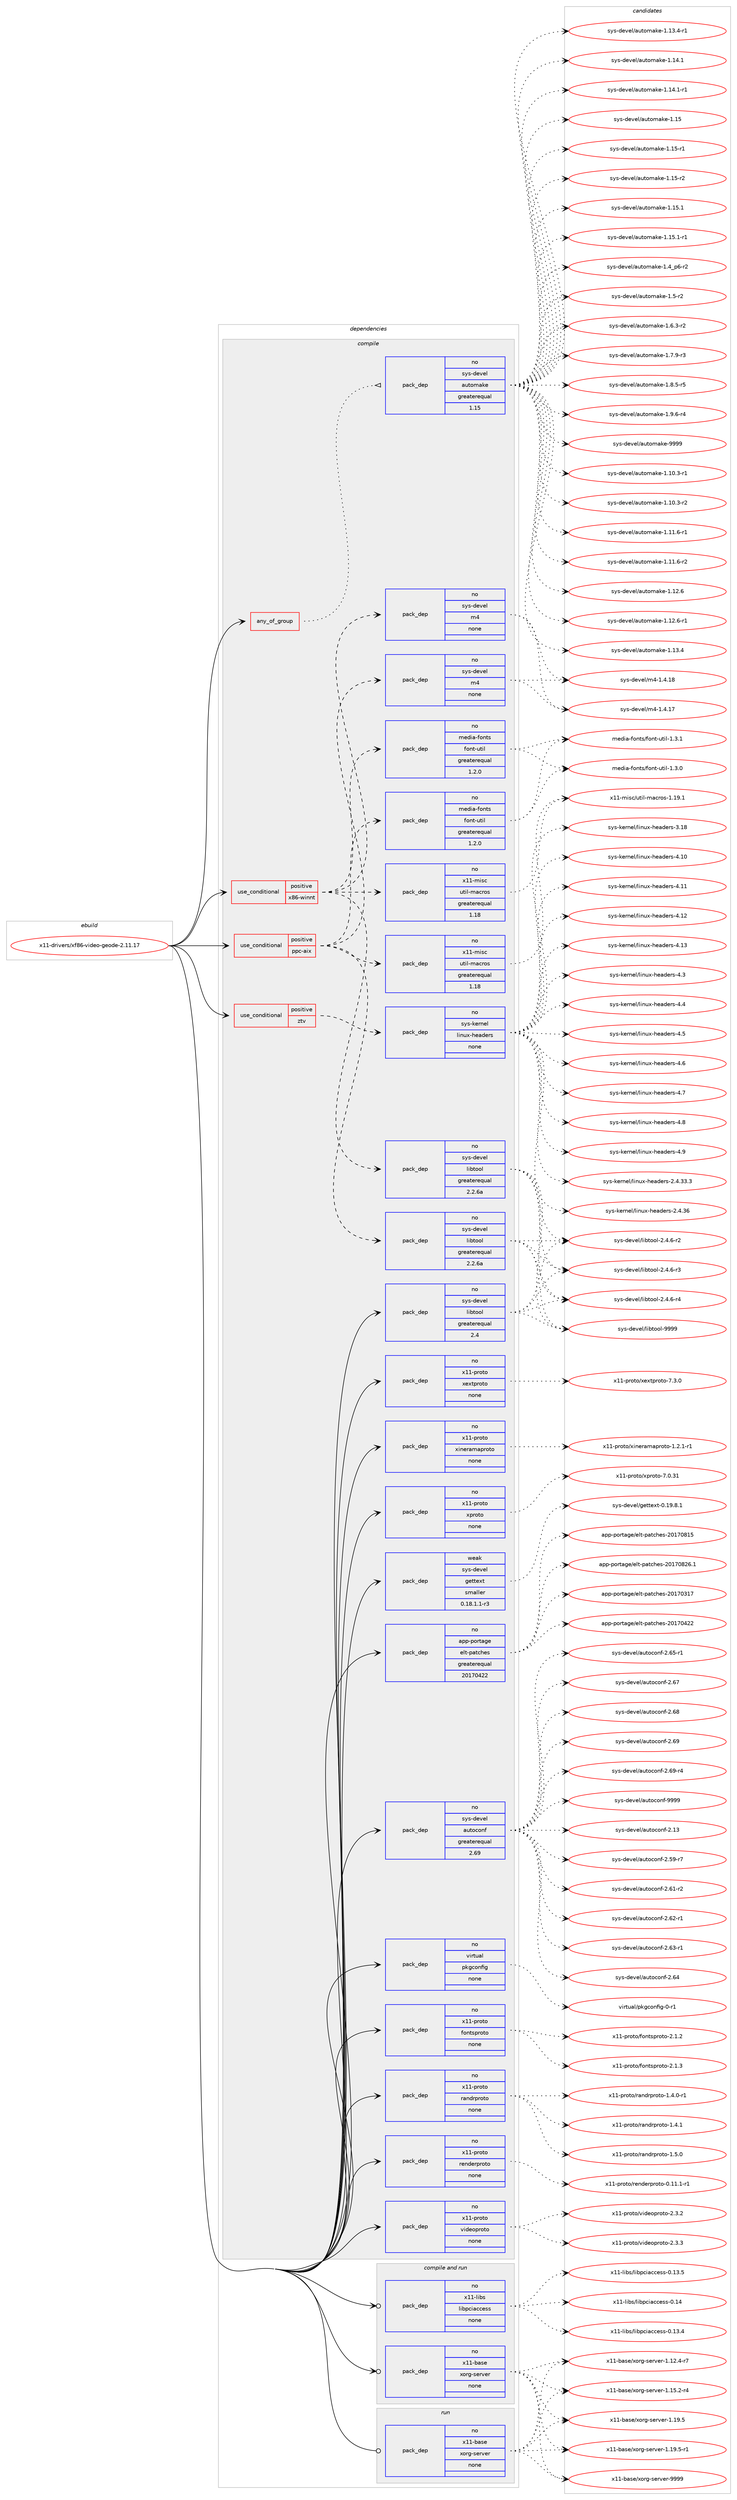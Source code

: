 digraph prolog {

# *************
# Graph options
# *************

newrank=true;
concentrate=true;
compound=true;
graph [rankdir=LR,fontname=Helvetica,fontsize=10,ranksep=1.5];#, ranksep=2.5, nodesep=0.2];
edge  [arrowhead=vee];
node  [fontname=Helvetica,fontsize=10];

# **********
# The ebuild
# **********

subgraph cluster_leftcol {
color=gray;
rank=same;
label=<<i>ebuild</i>>;
id [label="x11-drivers/xf86-video-geode-2.11.17", color=red, width=4, href="../x11-drivers/xf86-video-geode-2.11.17.svg"];
}

# ****************
# The dependencies
# ****************

subgraph cluster_midcol {
color=gray;
label=<<i>dependencies</i>>;
subgraph cluster_compile {
fillcolor="#eeeeee";
style=filled;
label=<<i>compile</i>>;
subgraph any9170 {
dependency513819 [label=<<TABLE BORDER="0" CELLBORDER="1" CELLSPACING="0" CELLPADDING="4"><TR><TD CELLPADDING="10">any_of_group</TD></TR></TABLE>>, shape=none, color=red];subgraph pack382363 {
dependency513820 [label=<<TABLE BORDER="0" CELLBORDER="1" CELLSPACING="0" CELLPADDING="4" WIDTH="220"><TR><TD ROWSPAN="6" CELLPADDING="30">pack_dep</TD></TR><TR><TD WIDTH="110">no</TD></TR><TR><TD>sys-devel</TD></TR><TR><TD>automake</TD></TR><TR><TD>greaterequal</TD></TR><TR><TD>1.15</TD></TR></TABLE>>, shape=none, color=blue];
}
dependency513819:e -> dependency513820:w [weight=20,style="dotted",arrowhead="oinv"];
}
id:e -> dependency513819:w [weight=20,style="solid",arrowhead="vee"];
subgraph cond121947 {
dependency513821 [label=<<TABLE BORDER="0" CELLBORDER="1" CELLSPACING="0" CELLPADDING="4"><TR><TD ROWSPAN="3" CELLPADDING="10">use_conditional</TD></TR><TR><TD>positive</TD></TR><TR><TD>ppc-aix</TD></TR></TABLE>>, shape=none, color=red];
subgraph pack382364 {
dependency513822 [label=<<TABLE BORDER="0" CELLBORDER="1" CELLSPACING="0" CELLPADDING="4" WIDTH="220"><TR><TD ROWSPAN="6" CELLPADDING="30">pack_dep</TD></TR><TR><TD WIDTH="110">no</TD></TR><TR><TD>sys-devel</TD></TR><TR><TD>libtool</TD></TR><TR><TD>greaterequal</TD></TR><TR><TD>2.2.6a</TD></TR></TABLE>>, shape=none, color=blue];
}
dependency513821:e -> dependency513822:w [weight=20,style="dashed",arrowhead="vee"];
subgraph pack382365 {
dependency513823 [label=<<TABLE BORDER="0" CELLBORDER="1" CELLSPACING="0" CELLPADDING="4" WIDTH="220"><TR><TD ROWSPAN="6" CELLPADDING="30">pack_dep</TD></TR><TR><TD WIDTH="110">no</TD></TR><TR><TD>sys-devel</TD></TR><TR><TD>m4</TD></TR><TR><TD>none</TD></TR><TR><TD></TD></TR></TABLE>>, shape=none, color=blue];
}
dependency513821:e -> dependency513823:w [weight=20,style="dashed",arrowhead="vee"];
subgraph pack382366 {
dependency513824 [label=<<TABLE BORDER="0" CELLBORDER="1" CELLSPACING="0" CELLPADDING="4" WIDTH="220"><TR><TD ROWSPAN="6" CELLPADDING="30">pack_dep</TD></TR><TR><TD WIDTH="110">no</TD></TR><TR><TD>x11-misc</TD></TR><TR><TD>util-macros</TD></TR><TR><TD>greaterequal</TD></TR><TR><TD>1.18</TD></TR></TABLE>>, shape=none, color=blue];
}
dependency513821:e -> dependency513824:w [weight=20,style="dashed",arrowhead="vee"];
subgraph pack382367 {
dependency513825 [label=<<TABLE BORDER="0" CELLBORDER="1" CELLSPACING="0" CELLPADDING="4" WIDTH="220"><TR><TD ROWSPAN="6" CELLPADDING="30">pack_dep</TD></TR><TR><TD WIDTH="110">no</TD></TR><TR><TD>media-fonts</TD></TR><TR><TD>font-util</TD></TR><TR><TD>greaterequal</TD></TR><TR><TD>1.2.0</TD></TR></TABLE>>, shape=none, color=blue];
}
dependency513821:e -> dependency513825:w [weight=20,style="dashed",arrowhead="vee"];
}
id:e -> dependency513821:w [weight=20,style="solid",arrowhead="vee"];
subgraph cond121948 {
dependency513826 [label=<<TABLE BORDER="0" CELLBORDER="1" CELLSPACING="0" CELLPADDING="4"><TR><TD ROWSPAN="3" CELLPADDING="10">use_conditional</TD></TR><TR><TD>positive</TD></TR><TR><TD>x86-winnt</TD></TR></TABLE>>, shape=none, color=red];
subgraph pack382368 {
dependency513827 [label=<<TABLE BORDER="0" CELLBORDER="1" CELLSPACING="0" CELLPADDING="4" WIDTH="220"><TR><TD ROWSPAN="6" CELLPADDING="30">pack_dep</TD></TR><TR><TD WIDTH="110">no</TD></TR><TR><TD>sys-devel</TD></TR><TR><TD>libtool</TD></TR><TR><TD>greaterequal</TD></TR><TR><TD>2.2.6a</TD></TR></TABLE>>, shape=none, color=blue];
}
dependency513826:e -> dependency513827:w [weight=20,style="dashed",arrowhead="vee"];
subgraph pack382369 {
dependency513828 [label=<<TABLE BORDER="0" CELLBORDER="1" CELLSPACING="0" CELLPADDING="4" WIDTH="220"><TR><TD ROWSPAN="6" CELLPADDING="30">pack_dep</TD></TR><TR><TD WIDTH="110">no</TD></TR><TR><TD>sys-devel</TD></TR><TR><TD>m4</TD></TR><TR><TD>none</TD></TR><TR><TD></TD></TR></TABLE>>, shape=none, color=blue];
}
dependency513826:e -> dependency513828:w [weight=20,style="dashed",arrowhead="vee"];
subgraph pack382370 {
dependency513829 [label=<<TABLE BORDER="0" CELLBORDER="1" CELLSPACING="0" CELLPADDING="4" WIDTH="220"><TR><TD ROWSPAN="6" CELLPADDING="30">pack_dep</TD></TR><TR><TD WIDTH="110">no</TD></TR><TR><TD>x11-misc</TD></TR><TR><TD>util-macros</TD></TR><TR><TD>greaterequal</TD></TR><TR><TD>1.18</TD></TR></TABLE>>, shape=none, color=blue];
}
dependency513826:e -> dependency513829:w [weight=20,style="dashed",arrowhead="vee"];
subgraph pack382371 {
dependency513830 [label=<<TABLE BORDER="0" CELLBORDER="1" CELLSPACING="0" CELLPADDING="4" WIDTH="220"><TR><TD ROWSPAN="6" CELLPADDING="30">pack_dep</TD></TR><TR><TD WIDTH="110">no</TD></TR><TR><TD>media-fonts</TD></TR><TR><TD>font-util</TD></TR><TR><TD>greaterequal</TD></TR><TR><TD>1.2.0</TD></TR></TABLE>>, shape=none, color=blue];
}
dependency513826:e -> dependency513830:w [weight=20,style="dashed",arrowhead="vee"];
}
id:e -> dependency513826:w [weight=20,style="solid",arrowhead="vee"];
subgraph cond121949 {
dependency513831 [label=<<TABLE BORDER="0" CELLBORDER="1" CELLSPACING="0" CELLPADDING="4"><TR><TD ROWSPAN="3" CELLPADDING="10">use_conditional</TD></TR><TR><TD>positive</TD></TR><TR><TD>ztv</TD></TR></TABLE>>, shape=none, color=red];
subgraph pack382372 {
dependency513832 [label=<<TABLE BORDER="0" CELLBORDER="1" CELLSPACING="0" CELLPADDING="4" WIDTH="220"><TR><TD ROWSPAN="6" CELLPADDING="30">pack_dep</TD></TR><TR><TD WIDTH="110">no</TD></TR><TR><TD>sys-kernel</TD></TR><TR><TD>linux-headers</TD></TR><TR><TD>none</TD></TR><TR><TD></TD></TR></TABLE>>, shape=none, color=blue];
}
dependency513831:e -> dependency513832:w [weight=20,style="dashed",arrowhead="vee"];
}
id:e -> dependency513831:w [weight=20,style="solid",arrowhead="vee"];
subgraph pack382373 {
dependency513833 [label=<<TABLE BORDER="0" CELLBORDER="1" CELLSPACING="0" CELLPADDING="4" WIDTH="220"><TR><TD ROWSPAN="6" CELLPADDING="30">pack_dep</TD></TR><TR><TD WIDTH="110">no</TD></TR><TR><TD>app-portage</TD></TR><TR><TD>elt-patches</TD></TR><TR><TD>greaterequal</TD></TR><TR><TD>20170422</TD></TR></TABLE>>, shape=none, color=blue];
}
id:e -> dependency513833:w [weight=20,style="solid",arrowhead="vee"];
subgraph pack382374 {
dependency513834 [label=<<TABLE BORDER="0" CELLBORDER="1" CELLSPACING="0" CELLPADDING="4" WIDTH="220"><TR><TD ROWSPAN="6" CELLPADDING="30">pack_dep</TD></TR><TR><TD WIDTH="110">no</TD></TR><TR><TD>sys-devel</TD></TR><TR><TD>autoconf</TD></TR><TR><TD>greaterequal</TD></TR><TR><TD>2.69</TD></TR></TABLE>>, shape=none, color=blue];
}
id:e -> dependency513834:w [weight=20,style="solid",arrowhead="vee"];
subgraph pack382375 {
dependency513835 [label=<<TABLE BORDER="0" CELLBORDER="1" CELLSPACING="0" CELLPADDING="4" WIDTH="220"><TR><TD ROWSPAN="6" CELLPADDING="30">pack_dep</TD></TR><TR><TD WIDTH="110">no</TD></TR><TR><TD>sys-devel</TD></TR><TR><TD>libtool</TD></TR><TR><TD>greaterequal</TD></TR><TR><TD>2.4</TD></TR></TABLE>>, shape=none, color=blue];
}
id:e -> dependency513835:w [weight=20,style="solid",arrowhead="vee"];
subgraph pack382376 {
dependency513836 [label=<<TABLE BORDER="0" CELLBORDER="1" CELLSPACING="0" CELLPADDING="4" WIDTH="220"><TR><TD ROWSPAN="6" CELLPADDING="30">pack_dep</TD></TR><TR><TD WIDTH="110">no</TD></TR><TR><TD>virtual</TD></TR><TR><TD>pkgconfig</TD></TR><TR><TD>none</TD></TR><TR><TD></TD></TR></TABLE>>, shape=none, color=blue];
}
id:e -> dependency513836:w [weight=20,style="solid",arrowhead="vee"];
subgraph pack382377 {
dependency513837 [label=<<TABLE BORDER="0" CELLBORDER="1" CELLSPACING="0" CELLPADDING="4" WIDTH="220"><TR><TD ROWSPAN="6" CELLPADDING="30">pack_dep</TD></TR><TR><TD WIDTH="110">no</TD></TR><TR><TD>x11-proto</TD></TR><TR><TD>fontsproto</TD></TR><TR><TD>none</TD></TR><TR><TD></TD></TR></TABLE>>, shape=none, color=blue];
}
id:e -> dependency513837:w [weight=20,style="solid",arrowhead="vee"];
subgraph pack382378 {
dependency513838 [label=<<TABLE BORDER="0" CELLBORDER="1" CELLSPACING="0" CELLPADDING="4" WIDTH="220"><TR><TD ROWSPAN="6" CELLPADDING="30">pack_dep</TD></TR><TR><TD WIDTH="110">no</TD></TR><TR><TD>x11-proto</TD></TR><TR><TD>randrproto</TD></TR><TR><TD>none</TD></TR><TR><TD></TD></TR></TABLE>>, shape=none, color=blue];
}
id:e -> dependency513838:w [weight=20,style="solid",arrowhead="vee"];
subgraph pack382379 {
dependency513839 [label=<<TABLE BORDER="0" CELLBORDER="1" CELLSPACING="0" CELLPADDING="4" WIDTH="220"><TR><TD ROWSPAN="6" CELLPADDING="30">pack_dep</TD></TR><TR><TD WIDTH="110">no</TD></TR><TR><TD>x11-proto</TD></TR><TR><TD>renderproto</TD></TR><TR><TD>none</TD></TR><TR><TD></TD></TR></TABLE>>, shape=none, color=blue];
}
id:e -> dependency513839:w [weight=20,style="solid",arrowhead="vee"];
subgraph pack382380 {
dependency513840 [label=<<TABLE BORDER="0" CELLBORDER="1" CELLSPACING="0" CELLPADDING="4" WIDTH="220"><TR><TD ROWSPAN="6" CELLPADDING="30">pack_dep</TD></TR><TR><TD WIDTH="110">no</TD></TR><TR><TD>x11-proto</TD></TR><TR><TD>videoproto</TD></TR><TR><TD>none</TD></TR><TR><TD></TD></TR></TABLE>>, shape=none, color=blue];
}
id:e -> dependency513840:w [weight=20,style="solid",arrowhead="vee"];
subgraph pack382381 {
dependency513841 [label=<<TABLE BORDER="0" CELLBORDER="1" CELLSPACING="0" CELLPADDING="4" WIDTH="220"><TR><TD ROWSPAN="6" CELLPADDING="30">pack_dep</TD></TR><TR><TD WIDTH="110">no</TD></TR><TR><TD>x11-proto</TD></TR><TR><TD>xextproto</TD></TR><TR><TD>none</TD></TR><TR><TD></TD></TR></TABLE>>, shape=none, color=blue];
}
id:e -> dependency513841:w [weight=20,style="solid",arrowhead="vee"];
subgraph pack382382 {
dependency513842 [label=<<TABLE BORDER="0" CELLBORDER="1" CELLSPACING="0" CELLPADDING="4" WIDTH="220"><TR><TD ROWSPAN="6" CELLPADDING="30">pack_dep</TD></TR><TR><TD WIDTH="110">no</TD></TR><TR><TD>x11-proto</TD></TR><TR><TD>xineramaproto</TD></TR><TR><TD>none</TD></TR><TR><TD></TD></TR></TABLE>>, shape=none, color=blue];
}
id:e -> dependency513842:w [weight=20,style="solid",arrowhead="vee"];
subgraph pack382383 {
dependency513843 [label=<<TABLE BORDER="0" CELLBORDER="1" CELLSPACING="0" CELLPADDING="4" WIDTH="220"><TR><TD ROWSPAN="6" CELLPADDING="30">pack_dep</TD></TR><TR><TD WIDTH="110">no</TD></TR><TR><TD>x11-proto</TD></TR><TR><TD>xproto</TD></TR><TR><TD>none</TD></TR><TR><TD></TD></TR></TABLE>>, shape=none, color=blue];
}
id:e -> dependency513843:w [weight=20,style="solid",arrowhead="vee"];
subgraph pack382384 {
dependency513844 [label=<<TABLE BORDER="0" CELLBORDER="1" CELLSPACING="0" CELLPADDING="4" WIDTH="220"><TR><TD ROWSPAN="6" CELLPADDING="30">pack_dep</TD></TR><TR><TD WIDTH="110">weak</TD></TR><TR><TD>sys-devel</TD></TR><TR><TD>gettext</TD></TR><TR><TD>smaller</TD></TR><TR><TD>0.18.1.1-r3</TD></TR></TABLE>>, shape=none, color=blue];
}
id:e -> dependency513844:w [weight=20,style="solid",arrowhead="vee"];
}
subgraph cluster_compileandrun {
fillcolor="#eeeeee";
style=filled;
label=<<i>compile and run</i>>;
subgraph pack382385 {
dependency513845 [label=<<TABLE BORDER="0" CELLBORDER="1" CELLSPACING="0" CELLPADDING="4" WIDTH="220"><TR><TD ROWSPAN="6" CELLPADDING="30">pack_dep</TD></TR><TR><TD WIDTH="110">no</TD></TR><TR><TD>x11-base</TD></TR><TR><TD>xorg-server</TD></TR><TR><TD>none</TD></TR><TR><TD></TD></TR></TABLE>>, shape=none, color=blue];
}
id:e -> dependency513845:w [weight=20,style="solid",arrowhead="odotvee"];
subgraph pack382386 {
dependency513846 [label=<<TABLE BORDER="0" CELLBORDER="1" CELLSPACING="0" CELLPADDING="4" WIDTH="220"><TR><TD ROWSPAN="6" CELLPADDING="30">pack_dep</TD></TR><TR><TD WIDTH="110">no</TD></TR><TR><TD>x11-libs</TD></TR><TR><TD>libpciaccess</TD></TR><TR><TD>none</TD></TR><TR><TD></TD></TR></TABLE>>, shape=none, color=blue];
}
id:e -> dependency513846:w [weight=20,style="solid",arrowhead="odotvee"];
}
subgraph cluster_run {
fillcolor="#eeeeee";
style=filled;
label=<<i>run</i>>;
subgraph pack382387 {
dependency513847 [label=<<TABLE BORDER="0" CELLBORDER="1" CELLSPACING="0" CELLPADDING="4" WIDTH="220"><TR><TD ROWSPAN="6" CELLPADDING="30">pack_dep</TD></TR><TR><TD WIDTH="110">no</TD></TR><TR><TD>x11-base</TD></TR><TR><TD>xorg-server</TD></TR><TR><TD>none</TD></TR><TR><TD></TD></TR></TABLE>>, shape=none, color=blue];
}
id:e -> dependency513847:w [weight=20,style="solid",arrowhead="odot"];
}
}

# **************
# The candidates
# **************

subgraph cluster_choices {
rank=same;
color=gray;
label=<<i>candidates</i>>;

subgraph choice382363 {
color=black;
nodesep=1;
choice11512111545100101118101108479711711611110997107101454946494846514511449 [label="sys-devel/automake-1.10.3-r1", color=red, width=4,href="../sys-devel/automake-1.10.3-r1.svg"];
choice11512111545100101118101108479711711611110997107101454946494846514511450 [label="sys-devel/automake-1.10.3-r2", color=red, width=4,href="../sys-devel/automake-1.10.3-r2.svg"];
choice11512111545100101118101108479711711611110997107101454946494946544511449 [label="sys-devel/automake-1.11.6-r1", color=red, width=4,href="../sys-devel/automake-1.11.6-r1.svg"];
choice11512111545100101118101108479711711611110997107101454946494946544511450 [label="sys-devel/automake-1.11.6-r2", color=red, width=4,href="../sys-devel/automake-1.11.6-r2.svg"];
choice1151211154510010111810110847971171161111099710710145494649504654 [label="sys-devel/automake-1.12.6", color=red, width=4,href="../sys-devel/automake-1.12.6.svg"];
choice11512111545100101118101108479711711611110997107101454946495046544511449 [label="sys-devel/automake-1.12.6-r1", color=red, width=4,href="../sys-devel/automake-1.12.6-r1.svg"];
choice1151211154510010111810110847971171161111099710710145494649514652 [label="sys-devel/automake-1.13.4", color=red, width=4,href="../sys-devel/automake-1.13.4.svg"];
choice11512111545100101118101108479711711611110997107101454946495146524511449 [label="sys-devel/automake-1.13.4-r1", color=red, width=4,href="../sys-devel/automake-1.13.4-r1.svg"];
choice1151211154510010111810110847971171161111099710710145494649524649 [label="sys-devel/automake-1.14.1", color=red, width=4,href="../sys-devel/automake-1.14.1.svg"];
choice11512111545100101118101108479711711611110997107101454946495246494511449 [label="sys-devel/automake-1.14.1-r1", color=red, width=4,href="../sys-devel/automake-1.14.1-r1.svg"];
choice115121115451001011181011084797117116111109971071014549464953 [label="sys-devel/automake-1.15", color=red, width=4,href="../sys-devel/automake-1.15.svg"];
choice1151211154510010111810110847971171161111099710710145494649534511449 [label="sys-devel/automake-1.15-r1", color=red, width=4,href="../sys-devel/automake-1.15-r1.svg"];
choice1151211154510010111810110847971171161111099710710145494649534511450 [label="sys-devel/automake-1.15-r2", color=red, width=4,href="../sys-devel/automake-1.15-r2.svg"];
choice1151211154510010111810110847971171161111099710710145494649534649 [label="sys-devel/automake-1.15.1", color=red, width=4,href="../sys-devel/automake-1.15.1.svg"];
choice11512111545100101118101108479711711611110997107101454946495346494511449 [label="sys-devel/automake-1.15.1-r1", color=red, width=4,href="../sys-devel/automake-1.15.1-r1.svg"];
choice115121115451001011181011084797117116111109971071014549465295112544511450 [label="sys-devel/automake-1.4_p6-r2", color=red, width=4,href="../sys-devel/automake-1.4_p6-r2.svg"];
choice11512111545100101118101108479711711611110997107101454946534511450 [label="sys-devel/automake-1.5-r2", color=red, width=4,href="../sys-devel/automake-1.5-r2.svg"];
choice115121115451001011181011084797117116111109971071014549465446514511450 [label="sys-devel/automake-1.6.3-r2", color=red, width=4,href="../sys-devel/automake-1.6.3-r2.svg"];
choice115121115451001011181011084797117116111109971071014549465546574511451 [label="sys-devel/automake-1.7.9-r3", color=red, width=4,href="../sys-devel/automake-1.7.9-r3.svg"];
choice115121115451001011181011084797117116111109971071014549465646534511453 [label="sys-devel/automake-1.8.5-r5", color=red, width=4,href="../sys-devel/automake-1.8.5-r5.svg"];
choice115121115451001011181011084797117116111109971071014549465746544511452 [label="sys-devel/automake-1.9.6-r4", color=red, width=4,href="../sys-devel/automake-1.9.6-r4.svg"];
choice115121115451001011181011084797117116111109971071014557575757 [label="sys-devel/automake-9999", color=red, width=4,href="../sys-devel/automake-9999.svg"];
dependency513820:e -> choice11512111545100101118101108479711711611110997107101454946494846514511449:w [style=dotted,weight="100"];
dependency513820:e -> choice11512111545100101118101108479711711611110997107101454946494846514511450:w [style=dotted,weight="100"];
dependency513820:e -> choice11512111545100101118101108479711711611110997107101454946494946544511449:w [style=dotted,weight="100"];
dependency513820:e -> choice11512111545100101118101108479711711611110997107101454946494946544511450:w [style=dotted,weight="100"];
dependency513820:e -> choice1151211154510010111810110847971171161111099710710145494649504654:w [style=dotted,weight="100"];
dependency513820:e -> choice11512111545100101118101108479711711611110997107101454946495046544511449:w [style=dotted,weight="100"];
dependency513820:e -> choice1151211154510010111810110847971171161111099710710145494649514652:w [style=dotted,weight="100"];
dependency513820:e -> choice11512111545100101118101108479711711611110997107101454946495146524511449:w [style=dotted,weight="100"];
dependency513820:e -> choice1151211154510010111810110847971171161111099710710145494649524649:w [style=dotted,weight="100"];
dependency513820:e -> choice11512111545100101118101108479711711611110997107101454946495246494511449:w [style=dotted,weight="100"];
dependency513820:e -> choice115121115451001011181011084797117116111109971071014549464953:w [style=dotted,weight="100"];
dependency513820:e -> choice1151211154510010111810110847971171161111099710710145494649534511449:w [style=dotted,weight="100"];
dependency513820:e -> choice1151211154510010111810110847971171161111099710710145494649534511450:w [style=dotted,weight="100"];
dependency513820:e -> choice1151211154510010111810110847971171161111099710710145494649534649:w [style=dotted,weight="100"];
dependency513820:e -> choice11512111545100101118101108479711711611110997107101454946495346494511449:w [style=dotted,weight="100"];
dependency513820:e -> choice115121115451001011181011084797117116111109971071014549465295112544511450:w [style=dotted,weight="100"];
dependency513820:e -> choice11512111545100101118101108479711711611110997107101454946534511450:w [style=dotted,weight="100"];
dependency513820:e -> choice115121115451001011181011084797117116111109971071014549465446514511450:w [style=dotted,weight="100"];
dependency513820:e -> choice115121115451001011181011084797117116111109971071014549465546574511451:w [style=dotted,weight="100"];
dependency513820:e -> choice115121115451001011181011084797117116111109971071014549465646534511453:w [style=dotted,weight="100"];
dependency513820:e -> choice115121115451001011181011084797117116111109971071014549465746544511452:w [style=dotted,weight="100"];
dependency513820:e -> choice115121115451001011181011084797117116111109971071014557575757:w [style=dotted,weight="100"];
}
subgraph choice382364 {
color=black;
nodesep=1;
choice1151211154510010111810110847108105981161111111084550465246544511450 [label="sys-devel/libtool-2.4.6-r2", color=red, width=4,href="../sys-devel/libtool-2.4.6-r2.svg"];
choice1151211154510010111810110847108105981161111111084550465246544511451 [label="sys-devel/libtool-2.4.6-r3", color=red, width=4,href="../sys-devel/libtool-2.4.6-r3.svg"];
choice1151211154510010111810110847108105981161111111084550465246544511452 [label="sys-devel/libtool-2.4.6-r4", color=red, width=4,href="../sys-devel/libtool-2.4.6-r4.svg"];
choice1151211154510010111810110847108105981161111111084557575757 [label="sys-devel/libtool-9999", color=red, width=4,href="../sys-devel/libtool-9999.svg"];
dependency513822:e -> choice1151211154510010111810110847108105981161111111084550465246544511450:w [style=dotted,weight="100"];
dependency513822:e -> choice1151211154510010111810110847108105981161111111084550465246544511451:w [style=dotted,weight="100"];
dependency513822:e -> choice1151211154510010111810110847108105981161111111084550465246544511452:w [style=dotted,weight="100"];
dependency513822:e -> choice1151211154510010111810110847108105981161111111084557575757:w [style=dotted,weight="100"];
}
subgraph choice382365 {
color=black;
nodesep=1;
choice11512111545100101118101108471095245494652464955 [label="sys-devel/m4-1.4.17", color=red, width=4,href="../sys-devel/m4-1.4.17.svg"];
choice11512111545100101118101108471095245494652464956 [label="sys-devel/m4-1.4.18", color=red, width=4,href="../sys-devel/m4-1.4.18.svg"];
dependency513823:e -> choice11512111545100101118101108471095245494652464955:w [style=dotted,weight="100"];
dependency513823:e -> choice11512111545100101118101108471095245494652464956:w [style=dotted,weight="100"];
}
subgraph choice382366 {
color=black;
nodesep=1;
choice120494945109105115994711711610510845109979911411111545494649574649 [label="x11-misc/util-macros-1.19.1", color=red, width=4,href="../x11-misc/util-macros-1.19.1.svg"];
dependency513824:e -> choice120494945109105115994711711610510845109979911411111545494649574649:w [style=dotted,weight="100"];
}
subgraph choice382367 {
color=black;
nodesep=1;
choice10910110010597451021111101161154710211111011645117116105108454946514648 [label="media-fonts/font-util-1.3.0", color=red, width=4,href="../media-fonts/font-util-1.3.0.svg"];
choice10910110010597451021111101161154710211111011645117116105108454946514649 [label="media-fonts/font-util-1.3.1", color=red, width=4,href="../media-fonts/font-util-1.3.1.svg"];
dependency513825:e -> choice10910110010597451021111101161154710211111011645117116105108454946514648:w [style=dotted,weight="100"];
dependency513825:e -> choice10910110010597451021111101161154710211111011645117116105108454946514649:w [style=dotted,weight="100"];
}
subgraph choice382368 {
color=black;
nodesep=1;
choice1151211154510010111810110847108105981161111111084550465246544511450 [label="sys-devel/libtool-2.4.6-r2", color=red, width=4,href="../sys-devel/libtool-2.4.6-r2.svg"];
choice1151211154510010111810110847108105981161111111084550465246544511451 [label="sys-devel/libtool-2.4.6-r3", color=red, width=4,href="../sys-devel/libtool-2.4.6-r3.svg"];
choice1151211154510010111810110847108105981161111111084550465246544511452 [label="sys-devel/libtool-2.4.6-r4", color=red, width=4,href="../sys-devel/libtool-2.4.6-r4.svg"];
choice1151211154510010111810110847108105981161111111084557575757 [label="sys-devel/libtool-9999", color=red, width=4,href="../sys-devel/libtool-9999.svg"];
dependency513827:e -> choice1151211154510010111810110847108105981161111111084550465246544511450:w [style=dotted,weight="100"];
dependency513827:e -> choice1151211154510010111810110847108105981161111111084550465246544511451:w [style=dotted,weight="100"];
dependency513827:e -> choice1151211154510010111810110847108105981161111111084550465246544511452:w [style=dotted,weight="100"];
dependency513827:e -> choice1151211154510010111810110847108105981161111111084557575757:w [style=dotted,weight="100"];
}
subgraph choice382369 {
color=black;
nodesep=1;
choice11512111545100101118101108471095245494652464955 [label="sys-devel/m4-1.4.17", color=red, width=4,href="../sys-devel/m4-1.4.17.svg"];
choice11512111545100101118101108471095245494652464956 [label="sys-devel/m4-1.4.18", color=red, width=4,href="../sys-devel/m4-1.4.18.svg"];
dependency513828:e -> choice11512111545100101118101108471095245494652464955:w [style=dotted,weight="100"];
dependency513828:e -> choice11512111545100101118101108471095245494652464956:w [style=dotted,weight="100"];
}
subgraph choice382370 {
color=black;
nodesep=1;
choice120494945109105115994711711610510845109979911411111545494649574649 [label="x11-misc/util-macros-1.19.1", color=red, width=4,href="../x11-misc/util-macros-1.19.1.svg"];
dependency513829:e -> choice120494945109105115994711711610510845109979911411111545494649574649:w [style=dotted,weight="100"];
}
subgraph choice382371 {
color=black;
nodesep=1;
choice10910110010597451021111101161154710211111011645117116105108454946514648 [label="media-fonts/font-util-1.3.0", color=red, width=4,href="../media-fonts/font-util-1.3.0.svg"];
choice10910110010597451021111101161154710211111011645117116105108454946514649 [label="media-fonts/font-util-1.3.1", color=red, width=4,href="../media-fonts/font-util-1.3.1.svg"];
dependency513830:e -> choice10910110010597451021111101161154710211111011645117116105108454946514648:w [style=dotted,weight="100"];
dependency513830:e -> choice10910110010597451021111101161154710211111011645117116105108454946514649:w [style=dotted,weight="100"];
}
subgraph choice382372 {
color=black;
nodesep=1;
choice11512111545107101114110101108471081051101171204510410197100101114115455046524651514651 [label="sys-kernel/linux-headers-2.4.33.3", color=red, width=4,href="../sys-kernel/linux-headers-2.4.33.3.svg"];
choice1151211154510710111411010110847108105110117120451041019710010111411545504652465154 [label="sys-kernel/linux-headers-2.4.36", color=red, width=4,href="../sys-kernel/linux-headers-2.4.36.svg"];
choice115121115451071011141101011084710810511011712045104101971001011141154551464956 [label="sys-kernel/linux-headers-3.18", color=red, width=4,href="../sys-kernel/linux-headers-3.18.svg"];
choice115121115451071011141101011084710810511011712045104101971001011141154552464948 [label="sys-kernel/linux-headers-4.10", color=red, width=4,href="../sys-kernel/linux-headers-4.10.svg"];
choice115121115451071011141101011084710810511011712045104101971001011141154552464949 [label="sys-kernel/linux-headers-4.11", color=red, width=4,href="../sys-kernel/linux-headers-4.11.svg"];
choice115121115451071011141101011084710810511011712045104101971001011141154552464950 [label="sys-kernel/linux-headers-4.12", color=red, width=4,href="../sys-kernel/linux-headers-4.12.svg"];
choice115121115451071011141101011084710810511011712045104101971001011141154552464951 [label="sys-kernel/linux-headers-4.13", color=red, width=4,href="../sys-kernel/linux-headers-4.13.svg"];
choice1151211154510710111411010110847108105110117120451041019710010111411545524651 [label="sys-kernel/linux-headers-4.3", color=red, width=4,href="../sys-kernel/linux-headers-4.3.svg"];
choice1151211154510710111411010110847108105110117120451041019710010111411545524652 [label="sys-kernel/linux-headers-4.4", color=red, width=4,href="../sys-kernel/linux-headers-4.4.svg"];
choice1151211154510710111411010110847108105110117120451041019710010111411545524653 [label="sys-kernel/linux-headers-4.5", color=red, width=4,href="../sys-kernel/linux-headers-4.5.svg"];
choice1151211154510710111411010110847108105110117120451041019710010111411545524654 [label="sys-kernel/linux-headers-4.6", color=red, width=4,href="../sys-kernel/linux-headers-4.6.svg"];
choice1151211154510710111411010110847108105110117120451041019710010111411545524655 [label="sys-kernel/linux-headers-4.7", color=red, width=4,href="../sys-kernel/linux-headers-4.7.svg"];
choice1151211154510710111411010110847108105110117120451041019710010111411545524656 [label="sys-kernel/linux-headers-4.8", color=red, width=4,href="../sys-kernel/linux-headers-4.8.svg"];
choice1151211154510710111411010110847108105110117120451041019710010111411545524657 [label="sys-kernel/linux-headers-4.9", color=red, width=4,href="../sys-kernel/linux-headers-4.9.svg"];
dependency513832:e -> choice11512111545107101114110101108471081051101171204510410197100101114115455046524651514651:w [style=dotted,weight="100"];
dependency513832:e -> choice1151211154510710111411010110847108105110117120451041019710010111411545504652465154:w [style=dotted,weight="100"];
dependency513832:e -> choice115121115451071011141101011084710810511011712045104101971001011141154551464956:w [style=dotted,weight="100"];
dependency513832:e -> choice115121115451071011141101011084710810511011712045104101971001011141154552464948:w [style=dotted,weight="100"];
dependency513832:e -> choice115121115451071011141101011084710810511011712045104101971001011141154552464949:w [style=dotted,weight="100"];
dependency513832:e -> choice115121115451071011141101011084710810511011712045104101971001011141154552464950:w [style=dotted,weight="100"];
dependency513832:e -> choice115121115451071011141101011084710810511011712045104101971001011141154552464951:w [style=dotted,weight="100"];
dependency513832:e -> choice1151211154510710111411010110847108105110117120451041019710010111411545524651:w [style=dotted,weight="100"];
dependency513832:e -> choice1151211154510710111411010110847108105110117120451041019710010111411545524652:w [style=dotted,weight="100"];
dependency513832:e -> choice1151211154510710111411010110847108105110117120451041019710010111411545524653:w [style=dotted,weight="100"];
dependency513832:e -> choice1151211154510710111411010110847108105110117120451041019710010111411545524654:w [style=dotted,weight="100"];
dependency513832:e -> choice1151211154510710111411010110847108105110117120451041019710010111411545524655:w [style=dotted,weight="100"];
dependency513832:e -> choice1151211154510710111411010110847108105110117120451041019710010111411545524656:w [style=dotted,weight="100"];
dependency513832:e -> choice1151211154510710111411010110847108105110117120451041019710010111411545524657:w [style=dotted,weight="100"];
}
subgraph choice382373 {
color=black;
nodesep=1;
choice97112112451121111141169710310147101108116451129711699104101115455048495548514955 [label="app-portage/elt-patches-20170317", color=red, width=4,href="../app-portage/elt-patches-20170317.svg"];
choice97112112451121111141169710310147101108116451129711699104101115455048495548525050 [label="app-portage/elt-patches-20170422", color=red, width=4,href="../app-portage/elt-patches-20170422.svg"];
choice97112112451121111141169710310147101108116451129711699104101115455048495548564953 [label="app-portage/elt-patches-20170815", color=red, width=4,href="../app-portage/elt-patches-20170815.svg"];
choice971121124511211111411697103101471011081164511297116991041011154550484955485650544649 [label="app-portage/elt-patches-20170826.1", color=red, width=4,href="../app-portage/elt-patches-20170826.1.svg"];
dependency513833:e -> choice97112112451121111141169710310147101108116451129711699104101115455048495548514955:w [style=dotted,weight="100"];
dependency513833:e -> choice97112112451121111141169710310147101108116451129711699104101115455048495548525050:w [style=dotted,weight="100"];
dependency513833:e -> choice97112112451121111141169710310147101108116451129711699104101115455048495548564953:w [style=dotted,weight="100"];
dependency513833:e -> choice971121124511211111411697103101471011081164511297116991041011154550484955485650544649:w [style=dotted,weight="100"];
}
subgraph choice382374 {
color=black;
nodesep=1;
choice115121115451001011181011084797117116111991111101024550464951 [label="sys-devel/autoconf-2.13", color=red, width=4,href="../sys-devel/autoconf-2.13.svg"];
choice1151211154510010111810110847971171161119911111010245504653574511455 [label="sys-devel/autoconf-2.59-r7", color=red, width=4,href="../sys-devel/autoconf-2.59-r7.svg"];
choice1151211154510010111810110847971171161119911111010245504654494511450 [label="sys-devel/autoconf-2.61-r2", color=red, width=4,href="../sys-devel/autoconf-2.61-r2.svg"];
choice1151211154510010111810110847971171161119911111010245504654504511449 [label="sys-devel/autoconf-2.62-r1", color=red, width=4,href="../sys-devel/autoconf-2.62-r1.svg"];
choice1151211154510010111810110847971171161119911111010245504654514511449 [label="sys-devel/autoconf-2.63-r1", color=red, width=4,href="../sys-devel/autoconf-2.63-r1.svg"];
choice115121115451001011181011084797117116111991111101024550465452 [label="sys-devel/autoconf-2.64", color=red, width=4,href="../sys-devel/autoconf-2.64.svg"];
choice1151211154510010111810110847971171161119911111010245504654534511449 [label="sys-devel/autoconf-2.65-r1", color=red, width=4,href="../sys-devel/autoconf-2.65-r1.svg"];
choice115121115451001011181011084797117116111991111101024550465455 [label="sys-devel/autoconf-2.67", color=red, width=4,href="../sys-devel/autoconf-2.67.svg"];
choice115121115451001011181011084797117116111991111101024550465456 [label="sys-devel/autoconf-2.68", color=red, width=4,href="../sys-devel/autoconf-2.68.svg"];
choice115121115451001011181011084797117116111991111101024550465457 [label="sys-devel/autoconf-2.69", color=red, width=4,href="../sys-devel/autoconf-2.69.svg"];
choice1151211154510010111810110847971171161119911111010245504654574511452 [label="sys-devel/autoconf-2.69-r4", color=red, width=4,href="../sys-devel/autoconf-2.69-r4.svg"];
choice115121115451001011181011084797117116111991111101024557575757 [label="sys-devel/autoconf-9999", color=red, width=4,href="../sys-devel/autoconf-9999.svg"];
dependency513834:e -> choice115121115451001011181011084797117116111991111101024550464951:w [style=dotted,weight="100"];
dependency513834:e -> choice1151211154510010111810110847971171161119911111010245504653574511455:w [style=dotted,weight="100"];
dependency513834:e -> choice1151211154510010111810110847971171161119911111010245504654494511450:w [style=dotted,weight="100"];
dependency513834:e -> choice1151211154510010111810110847971171161119911111010245504654504511449:w [style=dotted,weight="100"];
dependency513834:e -> choice1151211154510010111810110847971171161119911111010245504654514511449:w [style=dotted,weight="100"];
dependency513834:e -> choice115121115451001011181011084797117116111991111101024550465452:w [style=dotted,weight="100"];
dependency513834:e -> choice1151211154510010111810110847971171161119911111010245504654534511449:w [style=dotted,weight="100"];
dependency513834:e -> choice115121115451001011181011084797117116111991111101024550465455:w [style=dotted,weight="100"];
dependency513834:e -> choice115121115451001011181011084797117116111991111101024550465456:w [style=dotted,weight="100"];
dependency513834:e -> choice115121115451001011181011084797117116111991111101024550465457:w [style=dotted,weight="100"];
dependency513834:e -> choice1151211154510010111810110847971171161119911111010245504654574511452:w [style=dotted,weight="100"];
dependency513834:e -> choice115121115451001011181011084797117116111991111101024557575757:w [style=dotted,weight="100"];
}
subgraph choice382375 {
color=black;
nodesep=1;
choice1151211154510010111810110847108105981161111111084550465246544511450 [label="sys-devel/libtool-2.4.6-r2", color=red, width=4,href="../sys-devel/libtool-2.4.6-r2.svg"];
choice1151211154510010111810110847108105981161111111084550465246544511451 [label="sys-devel/libtool-2.4.6-r3", color=red, width=4,href="../sys-devel/libtool-2.4.6-r3.svg"];
choice1151211154510010111810110847108105981161111111084550465246544511452 [label="sys-devel/libtool-2.4.6-r4", color=red, width=4,href="../sys-devel/libtool-2.4.6-r4.svg"];
choice1151211154510010111810110847108105981161111111084557575757 [label="sys-devel/libtool-9999", color=red, width=4,href="../sys-devel/libtool-9999.svg"];
dependency513835:e -> choice1151211154510010111810110847108105981161111111084550465246544511450:w [style=dotted,weight="100"];
dependency513835:e -> choice1151211154510010111810110847108105981161111111084550465246544511451:w [style=dotted,weight="100"];
dependency513835:e -> choice1151211154510010111810110847108105981161111111084550465246544511452:w [style=dotted,weight="100"];
dependency513835:e -> choice1151211154510010111810110847108105981161111111084557575757:w [style=dotted,weight="100"];
}
subgraph choice382376 {
color=black;
nodesep=1;
choice11810511411611797108471121071039911111010210510345484511449 [label="virtual/pkgconfig-0-r1", color=red, width=4,href="../virtual/pkgconfig-0-r1.svg"];
dependency513836:e -> choice11810511411611797108471121071039911111010210510345484511449:w [style=dotted,weight="100"];
}
subgraph choice382377 {
color=black;
nodesep=1;
choice12049494511211411111611147102111110116115112114111116111455046494650 [label="x11-proto/fontsproto-2.1.2", color=red, width=4,href="../x11-proto/fontsproto-2.1.2.svg"];
choice12049494511211411111611147102111110116115112114111116111455046494651 [label="x11-proto/fontsproto-2.1.3", color=red, width=4,href="../x11-proto/fontsproto-2.1.3.svg"];
dependency513837:e -> choice12049494511211411111611147102111110116115112114111116111455046494650:w [style=dotted,weight="100"];
dependency513837:e -> choice12049494511211411111611147102111110116115112114111116111455046494651:w [style=dotted,weight="100"];
}
subgraph choice382378 {
color=black;
nodesep=1;
choice12049494511211411111611147114971101001141121141111161114549465246484511449 [label="x11-proto/randrproto-1.4.0-r1", color=red, width=4,href="../x11-proto/randrproto-1.4.0-r1.svg"];
choice1204949451121141111161114711497110100114112114111116111454946524649 [label="x11-proto/randrproto-1.4.1", color=red, width=4,href="../x11-proto/randrproto-1.4.1.svg"];
choice1204949451121141111161114711497110100114112114111116111454946534648 [label="x11-proto/randrproto-1.5.0", color=red, width=4,href="../x11-proto/randrproto-1.5.0.svg"];
dependency513838:e -> choice12049494511211411111611147114971101001141121141111161114549465246484511449:w [style=dotted,weight="100"];
dependency513838:e -> choice1204949451121141111161114711497110100114112114111116111454946524649:w [style=dotted,weight="100"];
dependency513838:e -> choice1204949451121141111161114711497110100114112114111116111454946534648:w [style=dotted,weight="100"];
}
subgraph choice382379 {
color=black;
nodesep=1;
choice12049494511211411111611147114101110100101114112114111116111454846494946494511449 [label="x11-proto/renderproto-0.11.1-r1", color=red, width=4,href="../x11-proto/renderproto-0.11.1-r1.svg"];
dependency513839:e -> choice12049494511211411111611147114101110100101114112114111116111454846494946494511449:w [style=dotted,weight="100"];
}
subgraph choice382380 {
color=black;
nodesep=1;
choice12049494511211411111611147118105100101111112114111116111455046514650 [label="x11-proto/videoproto-2.3.2", color=red, width=4,href="../x11-proto/videoproto-2.3.2.svg"];
choice12049494511211411111611147118105100101111112114111116111455046514651 [label="x11-proto/videoproto-2.3.3", color=red, width=4,href="../x11-proto/videoproto-2.3.3.svg"];
dependency513840:e -> choice12049494511211411111611147118105100101111112114111116111455046514650:w [style=dotted,weight="100"];
dependency513840:e -> choice12049494511211411111611147118105100101111112114111116111455046514651:w [style=dotted,weight="100"];
}
subgraph choice382381 {
color=black;
nodesep=1;
choice12049494511211411111611147120101120116112114111116111455546514648 [label="x11-proto/xextproto-7.3.0", color=red, width=4,href="../x11-proto/xextproto-7.3.0.svg"];
dependency513841:e -> choice12049494511211411111611147120101120116112114111116111455546514648:w [style=dotted,weight="100"];
}
subgraph choice382382 {
color=black;
nodesep=1;
choice1204949451121141111161114712010511010111497109971121141111161114549465046494511449 [label="x11-proto/xineramaproto-1.2.1-r1", color=red, width=4,href="../x11-proto/xineramaproto-1.2.1-r1.svg"];
dependency513842:e -> choice1204949451121141111161114712010511010111497109971121141111161114549465046494511449:w [style=dotted,weight="100"];
}
subgraph choice382383 {
color=black;
nodesep=1;
choice1204949451121141111161114712011211411111611145554648465149 [label="x11-proto/xproto-7.0.31", color=red, width=4,href="../x11-proto/xproto-7.0.31.svg"];
dependency513843:e -> choice1204949451121141111161114712011211411111611145554648465149:w [style=dotted,weight="100"];
}
subgraph choice382384 {
color=black;
nodesep=1;
choice1151211154510010111810110847103101116116101120116454846495746564649 [label="sys-devel/gettext-0.19.8.1", color=red, width=4,href="../sys-devel/gettext-0.19.8.1.svg"];
dependency513844:e -> choice1151211154510010111810110847103101116116101120116454846495746564649:w [style=dotted,weight="100"];
}
subgraph choice382385 {
color=black;
nodesep=1;
choice12049494598971151014712011111410345115101114118101114454946495046524511455 [label="x11-base/xorg-server-1.12.4-r7", color=red, width=4,href="../x11-base/xorg-server-1.12.4-r7.svg"];
choice12049494598971151014712011111410345115101114118101114454946495346504511452 [label="x11-base/xorg-server-1.15.2-r4", color=red, width=4,href="../x11-base/xorg-server-1.15.2-r4.svg"];
choice1204949459897115101471201111141034511510111411810111445494649574653 [label="x11-base/xorg-server-1.19.5", color=red, width=4,href="../x11-base/xorg-server-1.19.5.svg"];
choice12049494598971151014712011111410345115101114118101114454946495746534511449 [label="x11-base/xorg-server-1.19.5-r1", color=red, width=4,href="../x11-base/xorg-server-1.19.5-r1.svg"];
choice120494945989711510147120111114103451151011141181011144557575757 [label="x11-base/xorg-server-9999", color=red, width=4,href="../x11-base/xorg-server-9999.svg"];
dependency513845:e -> choice12049494598971151014712011111410345115101114118101114454946495046524511455:w [style=dotted,weight="100"];
dependency513845:e -> choice12049494598971151014712011111410345115101114118101114454946495346504511452:w [style=dotted,weight="100"];
dependency513845:e -> choice1204949459897115101471201111141034511510111411810111445494649574653:w [style=dotted,weight="100"];
dependency513845:e -> choice12049494598971151014712011111410345115101114118101114454946495746534511449:w [style=dotted,weight="100"];
dependency513845:e -> choice120494945989711510147120111114103451151011141181011144557575757:w [style=dotted,weight="100"];
}
subgraph choice382386 {
color=black;
nodesep=1;
choice1204949451081059811547108105981129910597999910111511545484649514652 [label="x11-libs/libpciaccess-0.13.4", color=red, width=4,href="../x11-libs/libpciaccess-0.13.4.svg"];
choice1204949451081059811547108105981129910597999910111511545484649514653 [label="x11-libs/libpciaccess-0.13.5", color=red, width=4,href="../x11-libs/libpciaccess-0.13.5.svg"];
choice120494945108105981154710810598112991059799991011151154548464952 [label="x11-libs/libpciaccess-0.14", color=red, width=4,href="../x11-libs/libpciaccess-0.14.svg"];
dependency513846:e -> choice1204949451081059811547108105981129910597999910111511545484649514652:w [style=dotted,weight="100"];
dependency513846:e -> choice1204949451081059811547108105981129910597999910111511545484649514653:w [style=dotted,weight="100"];
dependency513846:e -> choice120494945108105981154710810598112991059799991011151154548464952:w [style=dotted,weight="100"];
}
subgraph choice382387 {
color=black;
nodesep=1;
choice12049494598971151014712011111410345115101114118101114454946495046524511455 [label="x11-base/xorg-server-1.12.4-r7", color=red, width=4,href="../x11-base/xorg-server-1.12.4-r7.svg"];
choice12049494598971151014712011111410345115101114118101114454946495346504511452 [label="x11-base/xorg-server-1.15.2-r4", color=red, width=4,href="../x11-base/xorg-server-1.15.2-r4.svg"];
choice1204949459897115101471201111141034511510111411810111445494649574653 [label="x11-base/xorg-server-1.19.5", color=red, width=4,href="../x11-base/xorg-server-1.19.5.svg"];
choice12049494598971151014712011111410345115101114118101114454946495746534511449 [label="x11-base/xorg-server-1.19.5-r1", color=red, width=4,href="../x11-base/xorg-server-1.19.5-r1.svg"];
choice120494945989711510147120111114103451151011141181011144557575757 [label="x11-base/xorg-server-9999", color=red, width=4,href="../x11-base/xorg-server-9999.svg"];
dependency513847:e -> choice12049494598971151014712011111410345115101114118101114454946495046524511455:w [style=dotted,weight="100"];
dependency513847:e -> choice12049494598971151014712011111410345115101114118101114454946495346504511452:w [style=dotted,weight="100"];
dependency513847:e -> choice1204949459897115101471201111141034511510111411810111445494649574653:w [style=dotted,weight="100"];
dependency513847:e -> choice12049494598971151014712011111410345115101114118101114454946495746534511449:w [style=dotted,weight="100"];
dependency513847:e -> choice120494945989711510147120111114103451151011141181011144557575757:w [style=dotted,weight="100"];
}
}

}
